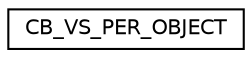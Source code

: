 digraph "Graphical Class Hierarchy"
{
  edge [fontname="Helvetica",fontsize="10",labelfontname="Helvetica",labelfontsize="10"];
  node [fontname="Helvetica",fontsize="10",shape=record];
  rankdir="LR";
  Node1 [label="CB_VS_PER_OBJECT",height=0.2,width=0.4,color="black", fillcolor="white", style="filled",URL="$struct_c_b___v_s___p_e_r___o_b_j_e_c_t.html"];
}
